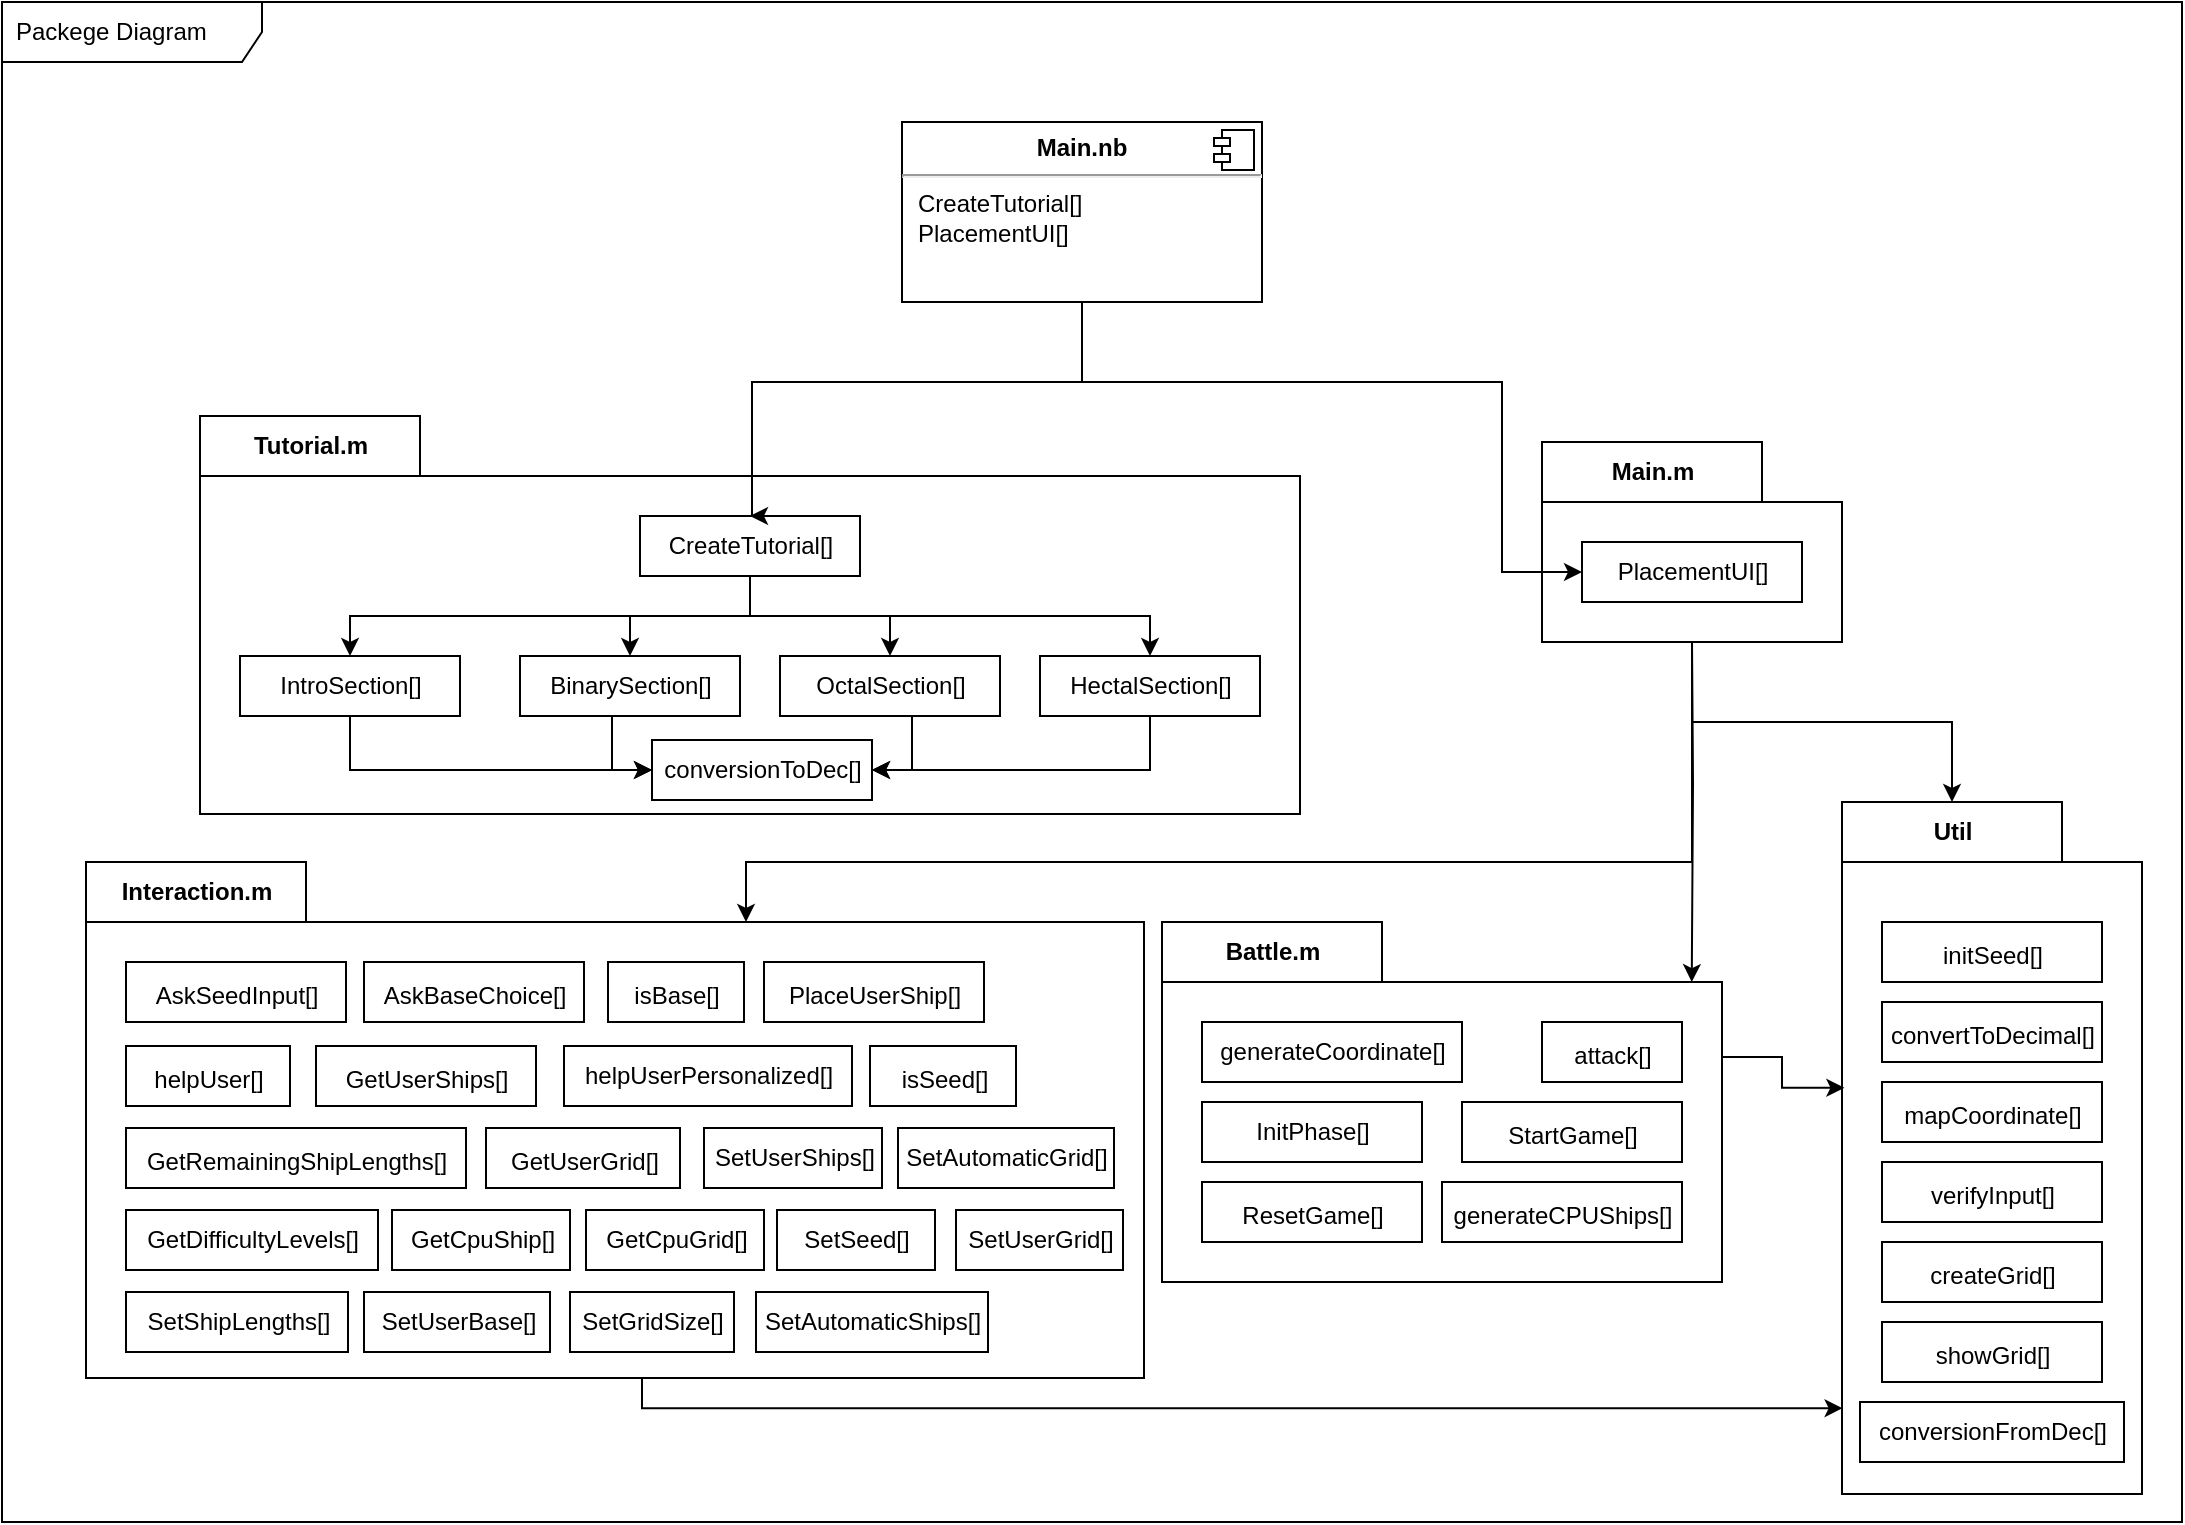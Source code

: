 <mxfile version="17.2.4" type="device"><diagram id="qPOIcfFmHbnymQS1OXpa" name="Pagina-1"><mxGraphModel dx="946" dy="590" grid="0" gridSize="10" guides="1" tooltips="1" connect="1" arrows="1" fold="1" page="1" pageScale="1" pageWidth="1169" pageHeight="827" math="0" shadow="0"><root><mxCell id="0"/><mxCell id="1" parent="0"/><mxCell id="7lBY_pQXQDnRPIEdI0AO-6" value="Packege Diagram" style="shape=umlFrame;whiteSpace=wrap;html=1;width=130;height=30;boundedLbl=1;verticalAlign=middle;align=left;spacingLeft=5;fontFamily=Helvetica;fontSize=12;fontColor=default;fillColor=none;" parent="1" vertex="1"><mxGeometry x="40" y="30" width="1090" height="760" as="geometry"/></mxCell><mxCell id="7lBY_pQXQDnRPIEdI0AO-42" style="edgeStyle=orthogonalEdgeStyle;rounded=0;orthogonalLoop=1;jettySize=auto;html=1;exitX=0.5;exitY=1;exitDx=0;exitDy=0;exitPerimeter=0;entryX=0;entryY=0;entryDx=330;entryDy=30;entryPerimeter=0;fontFamily=Helvetica;fontSize=12;fontColor=default;" parent="1" source="7lBY_pQXQDnRPIEdI0AO-3" target="7lBY_pQXQDnRPIEdI0AO-29" edge="1"><mxGeometry relative="1" as="geometry"><Array as="points"><mxPoint x="885" y="460"/><mxPoint x="412" y="460"/></Array></mxGeometry></mxCell><mxCell id="7lBY_pQXQDnRPIEdI0AO-59" style="edgeStyle=orthogonalEdgeStyle;rounded=0;orthogonalLoop=1;jettySize=auto;html=1;exitX=0.5;exitY=1;exitDx=0;exitDy=0;exitPerimeter=0;entryX=0;entryY=0;entryDx=55;entryDy=0;entryPerimeter=0;fontFamily=Helvetica;fontSize=12;fontColor=default;" parent="1" source="7lBY_pQXQDnRPIEdI0AO-3" target="7lBY_pQXQDnRPIEdI0AO-46" edge="1"><mxGeometry relative="1" as="geometry"/></mxCell><mxCell id="7lBY_pQXQDnRPIEdI0AO-3" value="Main.m" style="shape=folder;fontStyle=1;tabWidth=110;tabHeight=30;tabPosition=left;html=1;boundedLbl=1;labelInHeader=1;container=1;collapsible=0;recursiveResize=0;fontFamily=Helvetica;fontSize=12;fontColor=default;fillColor=none;" parent="1" vertex="1"><mxGeometry x="810" y="250" width="150" height="100" as="geometry"/></mxCell><mxCell id="7lBY_pQXQDnRPIEdI0AO-4" value="PlacementUI[]" style="html=1;fontFamily=Helvetica;fontSize=12;fontColor=default;fillColor=none;" parent="7lBY_pQXQDnRPIEdI0AO-3" vertex="1"><mxGeometry width="110" height="30" relative="1" as="geometry"><mxPoint x="20" y="50" as="offset"/></mxGeometry></mxCell><mxCell id="7lBY_pQXQDnRPIEdI0AO-52" style="edgeStyle=orthogonalEdgeStyle;rounded=0;orthogonalLoop=1;jettySize=auto;html=1;entryX=0.946;entryY=0.167;entryDx=0;entryDy=0;entryPerimeter=0;fontFamily=Helvetica;fontSize=12;fontColor=default;" parent="7lBY_pQXQDnRPIEdI0AO-3" target="7lBY_pQXQDnRPIEdI0AO-43" edge="1"><mxGeometry relative="1" as="geometry"><mxPoint x="75" y="100" as="sourcePoint"/></mxGeometry></mxCell><mxCell id="7lBY_pQXQDnRPIEdI0AO-7" value="Tutorial.m" style="shape=folder;fontStyle=1;tabWidth=110;tabHeight=30;tabPosition=left;html=1;boundedLbl=1;labelInHeader=1;container=1;collapsible=0;recursiveResize=0;fontFamily=Helvetica;fontSize=12;fontColor=default;fillColor=none;" parent="1" vertex="1"><mxGeometry x="139" y="237" width="550" height="199" as="geometry"/></mxCell><mxCell id="7lBY_pQXQDnRPIEdI0AO-12" style="edgeStyle=orthogonalEdgeStyle;rounded=0;orthogonalLoop=1;jettySize=auto;html=1;entryX=0.5;entryY=0;entryDx=0;entryDy=0;fontFamily=Helvetica;fontSize=12;fontColor=default;" parent="7lBY_pQXQDnRPIEdI0AO-7" source="7lBY_pQXQDnRPIEdI0AO-8" target="7lBY_pQXQDnRPIEdI0AO-11" edge="1"><mxGeometry relative="1" as="geometry"><Array as="points"><mxPoint x="275" y="100"/><mxPoint x="75" y="100"/></Array></mxGeometry></mxCell><mxCell id="7lBY_pQXQDnRPIEdI0AO-18" style="edgeStyle=orthogonalEdgeStyle;rounded=0;orthogonalLoop=1;jettySize=auto;html=1;entryX=0.5;entryY=0;entryDx=0;entryDy=0;fontFamily=Helvetica;fontSize=12;fontColor=default;" parent="7lBY_pQXQDnRPIEdI0AO-7" source="7lBY_pQXQDnRPIEdI0AO-8" target="7lBY_pQXQDnRPIEdI0AO-17" edge="1"><mxGeometry relative="1" as="geometry"/></mxCell><mxCell id="7lBY_pQXQDnRPIEdI0AO-21" style="edgeStyle=orthogonalEdgeStyle;rounded=0;orthogonalLoop=1;jettySize=auto;html=1;entryX=0.5;entryY=0;entryDx=0;entryDy=0;fontFamily=Helvetica;fontSize=12;fontColor=default;" parent="7lBY_pQXQDnRPIEdI0AO-7" source="7lBY_pQXQDnRPIEdI0AO-8" target="7lBY_pQXQDnRPIEdI0AO-20" edge="1"><mxGeometry relative="1" as="geometry"><Array as="points"><mxPoint x="275" y="100"/><mxPoint x="345" y="100"/></Array></mxGeometry></mxCell><mxCell id="7lBY_pQXQDnRPIEdI0AO-23" style="edgeStyle=orthogonalEdgeStyle;rounded=0;orthogonalLoop=1;jettySize=auto;html=1;entryX=0.5;entryY=0;entryDx=0;entryDy=0;fontFamily=Helvetica;fontSize=12;fontColor=default;" parent="7lBY_pQXQDnRPIEdI0AO-7" source="7lBY_pQXQDnRPIEdI0AO-8" target="7lBY_pQXQDnRPIEdI0AO-22" edge="1"><mxGeometry relative="1" as="geometry"><Array as="points"><mxPoint x="275" y="100"/><mxPoint x="475" y="100"/></Array></mxGeometry></mxCell><mxCell id="7lBY_pQXQDnRPIEdI0AO-8" value="CreateTutorial[]" style="html=1;fontFamily=Helvetica;fontSize=12;fontColor=default;fillColor=none;" parent="7lBY_pQXQDnRPIEdI0AO-7" vertex="1"><mxGeometry width="110" height="30" relative="1" as="geometry"><mxPoint x="220" y="50" as="offset"/></mxGeometry></mxCell><mxCell id="O4PBWku0AnlKPwuUUSTr-3" style="edgeStyle=orthogonalEdgeStyle;rounded=0;orthogonalLoop=1;jettySize=auto;html=1;exitX=0.5;exitY=1;exitDx=0;exitDy=0;entryX=0;entryY=0.5;entryDx=0;entryDy=0;" parent="7lBY_pQXQDnRPIEdI0AO-7" source="7lBY_pQXQDnRPIEdI0AO-11" target="O4PBWku0AnlKPwuUUSTr-2" edge="1"><mxGeometry relative="1" as="geometry"/></mxCell><mxCell id="7lBY_pQXQDnRPIEdI0AO-11" value="IntroSection[]" style="html=1;fontFamily=Helvetica;fontSize=12;fontColor=default;fillColor=none;" parent="7lBY_pQXQDnRPIEdI0AO-7" vertex="1"><mxGeometry x="20" y="120" width="110" height="30" as="geometry"/></mxCell><mxCell id="7lBY_pQXQDnRPIEdI0AO-17" value="BinarySection[]" style="html=1;fontFamily=Helvetica;fontSize=12;fontColor=default;fillColor=none;" parent="7lBY_pQXQDnRPIEdI0AO-7" vertex="1"><mxGeometry x="160" y="120" width="110" height="30" as="geometry"/></mxCell><mxCell id="O4PBWku0AnlKPwuUUSTr-5" style="edgeStyle=orthogonalEdgeStyle;rounded=0;orthogonalLoop=1;jettySize=auto;html=1;entryX=1;entryY=0.5;entryDx=0;entryDy=0;" parent="7lBY_pQXQDnRPIEdI0AO-7" source="7lBY_pQXQDnRPIEdI0AO-20" target="O4PBWku0AnlKPwuUUSTr-2" edge="1"><mxGeometry relative="1" as="geometry"><Array as="points"><mxPoint x="356" y="177"/></Array></mxGeometry></mxCell><mxCell id="7lBY_pQXQDnRPIEdI0AO-20" value="OctalSection[]" style="html=1;fontFamily=Helvetica;fontSize=12;fontColor=default;fillColor=none;" parent="7lBY_pQXQDnRPIEdI0AO-7" vertex="1"><mxGeometry x="290" y="120" width="110" height="30" as="geometry"/></mxCell><mxCell id="O4PBWku0AnlKPwuUUSTr-8" style="edgeStyle=orthogonalEdgeStyle;rounded=0;orthogonalLoop=1;jettySize=auto;html=1;entryX=1;entryY=0.5;entryDx=0;entryDy=0;" parent="7lBY_pQXQDnRPIEdI0AO-7" source="7lBY_pQXQDnRPIEdI0AO-22" target="O4PBWku0AnlKPwuUUSTr-2" edge="1"><mxGeometry relative="1" as="geometry"><Array as="points"><mxPoint x="475" y="177"/></Array></mxGeometry></mxCell><mxCell id="7lBY_pQXQDnRPIEdI0AO-22" value="HectalSection[]" style="html=1;fontFamily=Helvetica;fontSize=12;fontColor=default;fillColor=none;" parent="7lBY_pQXQDnRPIEdI0AO-7" vertex="1"><mxGeometry x="420" y="120" width="110" height="30" as="geometry"/></mxCell><mxCell id="O4PBWku0AnlKPwuUUSTr-2" value="conversionToDec[]" style="html=1;fontFamily=Helvetica;fontSize=12;fontColor=default;fillColor=none;" parent="7lBY_pQXQDnRPIEdI0AO-7" vertex="1"><mxGeometry x="226" y="162" width="110" height="30" as="geometry"/></mxCell><mxCell id="O4PBWku0AnlKPwuUUSTr-4" style="edgeStyle=orthogonalEdgeStyle;rounded=0;orthogonalLoop=1;jettySize=auto;html=1;entryX=0;entryY=0.5;entryDx=0;entryDy=0;" parent="7lBY_pQXQDnRPIEdI0AO-7" source="7lBY_pQXQDnRPIEdI0AO-17" target="O4PBWku0AnlKPwuUUSTr-2" edge="1"><mxGeometry relative="1" as="geometry"><mxPoint x="215" y="178" as="targetPoint"/><Array as="points"><mxPoint x="206" y="177"/></Array></mxGeometry></mxCell><mxCell id="7lBY_pQXQDnRPIEdI0AO-27" style="edgeStyle=orthogonalEdgeStyle;rounded=0;orthogonalLoop=1;jettySize=auto;html=1;entryX=0.5;entryY=0;entryDx=0;entryDy=0;fontFamily=Helvetica;fontSize=12;fontColor=default;" parent="1" source="7lBY_pQXQDnRPIEdI0AO-25" target="7lBY_pQXQDnRPIEdI0AO-8" edge="1"><mxGeometry relative="1" as="geometry"><Array as="points"><mxPoint x="580" y="220"/><mxPoint x="415" y="220"/></Array></mxGeometry></mxCell><mxCell id="7lBY_pQXQDnRPIEdI0AO-28" style="edgeStyle=orthogonalEdgeStyle;rounded=0;orthogonalLoop=1;jettySize=auto;html=1;entryX=0;entryY=0.5;entryDx=0;entryDy=0;fontFamily=Helvetica;fontSize=12;fontColor=default;" parent="1" source="7lBY_pQXQDnRPIEdI0AO-25" target="7lBY_pQXQDnRPIEdI0AO-4" edge="1"><mxGeometry relative="1" as="geometry"><Array as="points"><mxPoint x="580" y="220"/><mxPoint x="790" y="220"/><mxPoint x="790" y="315"/></Array></mxGeometry></mxCell><mxCell id="7lBY_pQXQDnRPIEdI0AO-25" value="&lt;p style=&quot;margin: 0px ; margin-top: 6px ; text-align: center&quot;&gt;&lt;b&gt;Main.nb&lt;/b&gt;&lt;/p&gt;&lt;hr&gt;&lt;p style=&quot;margin: 0px ; margin-left: 8px&quot;&gt;CreateTutorial[]&lt;br&gt;PlacementUI[]&lt;/p&gt;" style="align=left;overflow=fill;html=1;dropTarget=0;fontFamily=Helvetica;fontSize=12;fontColor=default;fillColor=none;" parent="1" vertex="1"><mxGeometry x="490" y="90" width="180" height="90" as="geometry"/></mxCell><mxCell id="7lBY_pQXQDnRPIEdI0AO-26" value="" style="shape=component;jettyWidth=8;jettyHeight=4;fontFamily=Helvetica;fontSize=12;fontColor=default;fillColor=none;html=1;" parent="7lBY_pQXQDnRPIEdI0AO-25" vertex="1"><mxGeometry x="1" width="20" height="20" relative="1" as="geometry"><mxPoint x="-24" y="4" as="offset"/></mxGeometry></mxCell><mxCell id="7lBY_pQXQDnRPIEdI0AO-67" style="edgeStyle=orthogonalEdgeStyle;rounded=0;orthogonalLoop=1;jettySize=auto;html=1;entryX=0.002;entryY=0.876;entryDx=0;entryDy=0;entryPerimeter=0;fontFamily=Helvetica;fontSize=12;fontColor=default;" parent="1" source="7lBY_pQXQDnRPIEdI0AO-29" target="7lBY_pQXQDnRPIEdI0AO-46" edge="1"><mxGeometry relative="1" as="geometry"><Array as="points"><mxPoint x="360" y="733"/></Array></mxGeometry></mxCell><mxCell id="7lBY_pQXQDnRPIEdI0AO-29" value="Interaction.m" style="shape=folder;fontStyle=1;tabWidth=110;tabHeight=30;tabPosition=left;html=1;boundedLbl=1;labelInHeader=1;container=1;collapsible=0;recursiveResize=0;fontFamily=Helvetica;fontSize=12;fontColor=default;fillColor=none;" parent="1" vertex="1"><mxGeometry x="82" y="460" width="529" height="258" as="geometry"/></mxCell><mxCell id="7lBY_pQXQDnRPIEdI0AO-30" value="&lt;span&gt;&lt;font style=&quot;font-size: 12px&quot;&gt;AskSeedInput[]&lt;/font&gt;&lt;/span&gt;&lt;span style=&quot;font-size: medium&quot;&gt;&lt;/span&gt;" style="html=1;fontFamily=Helvetica;fontSize=12;fontColor=default;fillColor=none;" parent="7lBY_pQXQDnRPIEdI0AO-29" vertex="1"><mxGeometry width="110" height="30" relative="1" as="geometry"><mxPoint x="20" y="50" as="offset"/></mxGeometry></mxCell><mxCell id="7lBY_pQXQDnRPIEdI0AO-31" value="&lt;span&gt;&lt;font style=&quot;font-size: 12px&quot;&gt;helpUser[]&lt;/font&gt;&lt;/span&gt;&lt;span style=&quot;font-size: medium&quot;&gt;&lt;/span&gt;" style="html=1;fontFamily=Helvetica;fontSize=12;fontColor=default;fillColor=none;" parent="7lBY_pQXQDnRPIEdI0AO-29" vertex="1"><mxGeometry x="20" y="92" width="82" height="30" as="geometry"/></mxCell><mxCell id="7lBY_pQXQDnRPIEdI0AO-32" value="&lt;span&gt;&lt;font style=&quot;font-size: 12px&quot;&gt;GetUserGrid[]&lt;/font&gt;&lt;/span&gt;&lt;span style=&quot;font-size: medium&quot;&gt;&lt;/span&gt;" style="html=1;fontFamily=Helvetica;fontSize=12;fontColor=default;fillColor=none;" parent="7lBY_pQXQDnRPIEdI0AO-29" vertex="1"><mxGeometry x="200" y="133" width="97" height="30" as="geometry"/></mxCell><mxCell id="7lBY_pQXQDnRPIEdI0AO-33" value="&lt;span&gt;&lt;font style=&quot;font-size: 12px&quot;&gt;GetRemainingShipLengths[]&lt;/font&gt;&lt;/span&gt;&lt;span style=&quot;font-size: medium&quot;&gt;&lt;/span&gt;" style="html=1;fontFamily=Helvetica;fontSize=12;fontColor=default;fillColor=none;" parent="7lBY_pQXQDnRPIEdI0AO-29" vertex="1"><mxGeometry x="20" y="133" width="170" height="30" as="geometry"/></mxCell><mxCell id="7lBY_pQXQDnRPIEdI0AO-34" value="&lt;span&gt;&lt;font style=&quot;font-size: 12px&quot;&gt;AskBaseChoice[]&lt;/font&gt;&lt;/span&gt;&lt;span style=&quot;font-size: medium&quot;&gt;&lt;/span&gt;" style="html=1;fontFamily=Helvetica;fontSize=12;fontColor=default;fillColor=none;" parent="7lBY_pQXQDnRPIEdI0AO-29" vertex="1"><mxGeometry x="139" y="50" width="110" height="30" as="geometry"/></mxCell><mxCell id="7lBY_pQXQDnRPIEdI0AO-35" value="&lt;span&gt;&lt;font style=&quot;font-size: 12px&quot;&gt;PlaceUserShip[]&lt;/font&gt;&lt;/span&gt;&lt;span style=&quot;font-size: medium&quot;&gt;&lt;/span&gt;" style="html=1;fontFamily=Helvetica;fontSize=12;fontColor=default;fillColor=none;" parent="7lBY_pQXQDnRPIEdI0AO-29" vertex="1"><mxGeometry x="339" y="50" width="110" height="30" as="geometry"/></mxCell><mxCell id="7lBY_pQXQDnRPIEdI0AO-37" value="&lt;span&gt;&lt;font style=&quot;font-size: 12px&quot;&gt;isSeed[]&lt;/font&gt;&lt;/span&gt;&lt;span style=&quot;font-size: medium&quot;&gt;&lt;/span&gt;" style="html=1;fontFamily=Helvetica;fontSize=12;fontColor=default;fillColor=none;" parent="7lBY_pQXQDnRPIEdI0AO-29" vertex="1"><mxGeometry x="392" y="92" width="73" height="30" as="geometry"/></mxCell><mxCell id="7lBY_pQXQDnRPIEdI0AO-39" value="&lt;span&gt;&lt;font style=&quot;font-size: 12px&quot;&gt;isBase[]&lt;/font&gt;&lt;/span&gt;&lt;span style=&quot;font-size: medium&quot;&gt;&lt;/span&gt;" style="html=1;fontFamily=Helvetica;fontSize=12;fontColor=default;fillColor=none;" parent="7lBY_pQXQDnRPIEdI0AO-29" vertex="1"><mxGeometry x="261" y="50" width="68" height="30" as="geometry"/></mxCell><mxCell id="7lBY_pQXQDnRPIEdI0AO-40" value="&lt;span&gt;&lt;font style=&quot;font-size: 12px&quot;&gt;GetUserShips[]&lt;/font&gt;&lt;/span&gt;&lt;span style=&quot;font-size: medium&quot;&gt;&lt;/span&gt;" style="html=1;fontFamily=Helvetica;fontSize=12;fontColor=default;fillColor=none;" parent="7lBY_pQXQDnRPIEdI0AO-29" vertex="1"><mxGeometry x="115" y="92" width="110" height="30" as="geometry"/></mxCell><mxCell id="qK9vAb9lrZqI7VwVucSK-1" value="helpUserPersonalized[]" style="html=1;fontFamily=Helvetica;fontSize=12;fontColor=default;fillColor=none;" vertex="1" parent="7lBY_pQXQDnRPIEdI0AO-29"><mxGeometry x="239" y="92" width="144" height="30" as="geometry"/></mxCell><mxCell id="qK9vAb9lrZqI7VwVucSK-2" value="GetDifficultyLevels[]" style="html=1;fontFamily=Helvetica;fontSize=12;fontColor=default;fillColor=none;" vertex="1" parent="7lBY_pQXQDnRPIEdI0AO-29"><mxGeometry x="20" y="174" width="126" height="30" as="geometry"/></mxCell><mxCell id="qK9vAb9lrZqI7VwVucSK-3" value="GetCpuShip[]" style="html=1;fontFamily=Helvetica;fontSize=12;fontColor=default;fillColor=none;" vertex="1" parent="7lBY_pQXQDnRPIEdI0AO-29"><mxGeometry x="153" y="174" width="89" height="30" as="geometry"/></mxCell><mxCell id="qK9vAb9lrZqI7VwVucSK-4" value="GetCpuGrid[]" style="html=1;fontFamily=Helvetica;fontSize=12;fontColor=default;fillColor=none;" vertex="1" parent="7lBY_pQXQDnRPIEdI0AO-29"><mxGeometry x="250" y="174" width="89" height="30" as="geometry"/></mxCell><mxCell id="qK9vAb9lrZqI7VwVucSK-5" value="SetShipLengths[]" style="html=1;fontFamily=Helvetica;fontSize=12;fontColor=default;fillColor=none;" vertex="1" parent="7lBY_pQXQDnRPIEdI0AO-29"><mxGeometry x="20" y="215" width="111" height="30" as="geometry"/></mxCell><mxCell id="qK9vAb9lrZqI7VwVucSK-21" value="SetUserBase[]" style="html=1;fontFamily=Helvetica;fontSize=12;fontColor=default;fillColor=none;" vertex="1" parent="7lBY_pQXQDnRPIEdI0AO-29"><mxGeometry x="139" y="215" width="93" height="30" as="geometry"/></mxCell><mxCell id="qK9vAb9lrZqI7VwVucSK-38" value="SetGridSize[]" style="html=1;fontFamily=Helvetica;fontSize=12;fontColor=default;fillColor=none;" vertex="1" parent="7lBY_pQXQDnRPIEdI0AO-29"><mxGeometry x="242" y="215" width="82" height="30" as="geometry"/></mxCell><mxCell id="qK9vAb9lrZqI7VwVucSK-39" value="SetAutomaticShips[]" style="html=1;fontFamily=Helvetica;fontSize=12;fontColor=default;fillColor=none;" vertex="1" parent="7lBY_pQXQDnRPIEdI0AO-29"><mxGeometry x="335" y="215" width="116" height="30" as="geometry"/></mxCell><mxCell id="qK9vAb9lrZqI7VwVucSK-40" value="SetSeed[]" style="html=1;fontFamily=Helvetica;fontSize=12;fontColor=default;fillColor=none;" vertex="1" parent="7lBY_pQXQDnRPIEdI0AO-29"><mxGeometry x="345.5" y="174" width="79" height="30" as="geometry"/></mxCell><mxCell id="qK9vAb9lrZqI7VwVucSK-41" value="SetUserShips[]" style="html=1;fontFamily=Helvetica;fontSize=12;fontColor=default;fillColor=none;" vertex="1" parent="7lBY_pQXQDnRPIEdI0AO-29"><mxGeometry x="309" y="133" width="89" height="30" as="geometry"/></mxCell><mxCell id="qK9vAb9lrZqI7VwVucSK-42" value="SetAutomaticGrid[]" style="html=1;fontFamily=Helvetica;fontSize=12;fontColor=default;fillColor=none;" vertex="1" parent="7lBY_pQXQDnRPIEdI0AO-29"><mxGeometry x="406" y="133" width="108" height="30" as="geometry"/></mxCell><mxCell id="qK9vAb9lrZqI7VwVucSK-43" value="SetUserGrid[]" style="html=1;fontFamily=Helvetica;fontSize=12;fontColor=default;fillColor=none;" vertex="1" parent="7lBY_pQXQDnRPIEdI0AO-29"><mxGeometry x="435" y="174" width="83.5" height="30" as="geometry"/></mxCell><mxCell id="7lBY_pQXQDnRPIEdI0AO-65" style="edgeStyle=orthogonalEdgeStyle;rounded=0;orthogonalLoop=1;jettySize=auto;html=1;exitX=0;exitY=0;exitDx=280;exitDy=67.5;exitPerimeter=0;entryX=0.008;entryY=0.413;entryDx=0;entryDy=0;entryPerimeter=0;fontFamily=Helvetica;fontSize=12;fontColor=default;" parent="1" source="7lBY_pQXQDnRPIEdI0AO-43" target="7lBY_pQXQDnRPIEdI0AO-46" edge="1"><mxGeometry relative="1" as="geometry"/></mxCell><mxCell id="7lBY_pQXQDnRPIEdI0AO-43" value="Battle.m" style="shape=folder;fontStyle=1;tabWidth=110;tabHeight=30;tabPosition=left;html=1;boundedLbl=1;labelInHeader=1;container=1;collapsible=0;recursiveResize=0;fontFamily=Helvetica;fontSize=12;fontColor=default;fillColor=none;" parent="1" vertex="1"><mxGeometry x="620" y="490" width="280" height="180" as="geometry"/></mxCell><mxCell id="7lBY_pQXQDnRPIEdI0AO-44" value="generateCoordinate[]" style="html=1;fontFamily=Helvetica;fontSize=12;fontColor=default;fillColor=none;" parent="7lBY_pQXQDnRPIEdI0AO-43" vertex="1"><mxGeometry width="130" height="30" relative="1" as="geometry"><mxPoint x="20" y="50" as="offset"/></mxGeometry></mxCell><mxCell id="7lBY_pQXQDnRPIEdI0AO-48" value="&lt;span&gt;&lt;font style=&quot;font-size: 12px&quot;&gt;attack[]&lt;/font&gt;&lt;/span&gt;&lt;span style=&quot;font-size: medium&quot;&gt;&lt;/span&gt;" style="html=1;fontFamily=Helvetica;fontSize=12;fontColor=default;fillColor=none;" parent="7lBY_pQXQDnRPIEdI0AO-43" vertex="1"><mxGeometry x="190" y="50" width="70" height="30" as="geometry"/></mxCell><mxCell id="7lBY_pQXQDnRPIEdI0AO-49" value="&lt;span&gt;&lt;font style=&quot;font-size: 12px&quot;&gt;generateCPUShips[]&lt;/font&gt;&lt;/span&gt;&lt;span style=&quot;font-size: medium&quot;&gt;&lt;/span&gt;" style="html=1;fontFamily=Helvetica;fontSize=12;fontColor=default;fillColor=none;" parent="7lBY_pQXQDnRPIEdI0AO-43" vertex="1"><mxGeometry x="140" y="130" width="120" height="30" as="geometry"/></mxCell><mxCell id="7lBY_pQXQDnRPIEdI0AO-50" value="&lt;span&gt;&lt;font style=&quot;font-size: 12px&quot;&gt;StartGame[]&lt;/font&gt;&lt;/span&gt;&lt;span style=&quot;font-size: medium&quot;&gt;&lt;/span&gt;" style="html=1;fontFamily=Helvetica;fontSize=12;fontColor=default;fillColor=none;" parent="7lBY_pQXQDnRPIEdI0AO-43" vertex="1"><mxGeometry x="150" y="90" width="110" height="30" as="geometry"/></mxCell><mxCell id="7lBY_pQXQDnRPIEdI0AO-36" value="&lt;span&gt;&lt;font style=&quot;font-size: 12px&quot;&gt;ResetGame[]&lt;/font&gt;&lt;/span&gt;&lt;span style=&quot;font-size: medium&quot;&gt;&lt;/span&gt;" style="html=1;fontFamily=Helvetica;fontSize=12;fontColor=default;fillColor=none;" parent="7lBY_pQXQDnRPIEdI0AO-43" vertex="1"><mxGeometry x="20" y="130" width="110" height="30" as="geometry"/></mxCell><mxCell id="7lBY_pQXQDnRPIEdI0AO-38" value="&lt;span&gt;&lt;font style=&quot;font-size: 12px&quot;&gt;InitPhase[]&lt;/font&gt;&lt;/span&gt;" style="html=1;fontFamily=Helvetica;fontSize=12;fontColor=default;fillColor=none;" parent="7lBY_pQXQDnRPIEdI0AO-43" vertex="1"><mxGeometry x="20" y="90" width="110" height="30" as="geometry"/></mxCell><mxCell id="7lBY_pQXQDnRPIEdI0AO-46" value="Util" style="shape=folder;fontStyle=1;tabWidth=110;tabHeight=30;tabPosition=left;html=1;boundedLbl=1;labelInHeader=1;container=1;collapsible=0;recursiveResize=0;fontFamily=Helvetica;fontSize=12;fontColor=default;fillColor=none;" parent="1" vertex="1"><mxGeometry x="960" y="430" width="150" height="346" as="geometry"/></mxCell><mxCell id="7lBY_pQXQDnRPIEdI0AO-47" value="&lt;span&gt;&lt;font style=&quot;font-size: 12px&quot;&gt;initSeed[]&lt;/font&gt;&lt;/span&gt;&lt;span style=&quot;font-size: medium&quot;&gt;&lt;/span&gt;" style="html=1;fontFamily=Helvetica;fontSize=12;fontColor=default;fillColor=none;" parent="7lBY_pQXQDnRPIEdI0AO-46" vertex="1"><mxGeometry width="110" height="30" relative="1" as="geometry"><mxPoint x="20" y="60" as="offset"/></mxGeometry></mxCell><mxCell id="7lBY_pQXQDnRPIEdI0AO-53" value="&lt;span&gt;&lt;font style=&quot;font-size: 12px&quot;&gt;convertToDecimal[]&lt;/font&gt;&lt;/span&gt;&lt;span style=&quot;font-size: medium&quot;&gt;&lt;/span&gt;" style="html=1;fontFamily=Helvetica;fontSize=12;fontColor=default;fillColor=none;" parent="7lBY_pQXQDnRPIEdI0AO-46" vertex="1"><mxGeometry x="20" y="100" width="110" height="30" as="geometry"/></mxCell><mxCell id="7lBY_pQXQDnRPIEdI0AO-54" value="&lt;span&gt;mapCoordinate[]&lt;/span&gt;&lt;span style=&quot;font-size: medium&quot;&gt;&lt;/span&gt;" style="html=1;fontFamily=Helvetica;fontSize=12;fontColor=default;fillColor=none;" parent="7lBY_pQXQDnRPIEdI0AO-46" vertex="1"><mxGeometry x="20" y="140" width="110" height="30" as="geometry"/></mxCell><mxCell id="7lBY_pQXQDnRPIEdI0AO-55" value="&lt;span&gt;&lt;font style=&quot;font-size: 12px&quot;&gt;verifyInput[]&lt;/font&gt;&lt;/span&gt;&lt;span style=&quot;font-size: medium&quot;&gt;&lt;/span&gt;" style="html=1;fontFamily=Helvetica;fontSize=12;fontColor=default;fillColor=none;" parent="7lBY_pQXQDnRPIEdI0AO-46" vertex="1"><mxGeometry x="20" y="180" width="110" height="30" as="geometry"/></mxCell><mxCell id="7lBY_pQXQDnRPIEdI0AO-56" value="&lt;span&gt;&lt;font style=&quot;font-size: 12px&quot;&gt;createGrid[]&lt;/font&gt;&lt;/span&gt;&lt;span style=&quot;font-size: medium&quot;&gt;&lt;/span&gt;" style="html=1;fontFamily=Helvetica;fontSize=12;fontColor=default;fillColor=none;" parent="7lBY_pQXQDnRPIEdI0AO-46" vertex="1"><mxGeometry x="20" y="220" width="110" height="30" as="geometry"/></mxCell><mxCell id="7lBY_pQXQDnRPIEdI0AO-57" value="&lt;span&gt;&lt;font style=&quot;font-size: 12px&quot;&gt;showGrid[]&lt;/font&gt;&lt;/span&gt;&lt;span style=&quot;font-size: medium&quot;&gt;&lt;/span&gt;" style="html=1;fontFamily=Helvetica;fontSize=12;fontColor=default;fillColor=none;" parent="7lBY_pQXQDnRPIEdI0AO-46" vertex="1"><mxGeometry x="20" y="260" width="110" height="30" as="geometry"/></mxCell><mxCell id="O4PBWku0AnlKPwuUUSTr-1" value="conversionFromDec[]" style="html=1;fontFamily=Helvetica;fontSize=12;fontColor=default;fillColor=none;" parent="7lBY_pQXQDnRPIEdI0AO-46" vertex="1"><mxGeometry x="9" y="300" width="132" height="30" as="geometry"/></mxCell></root></mxGraphModel></diagram></mxfile>